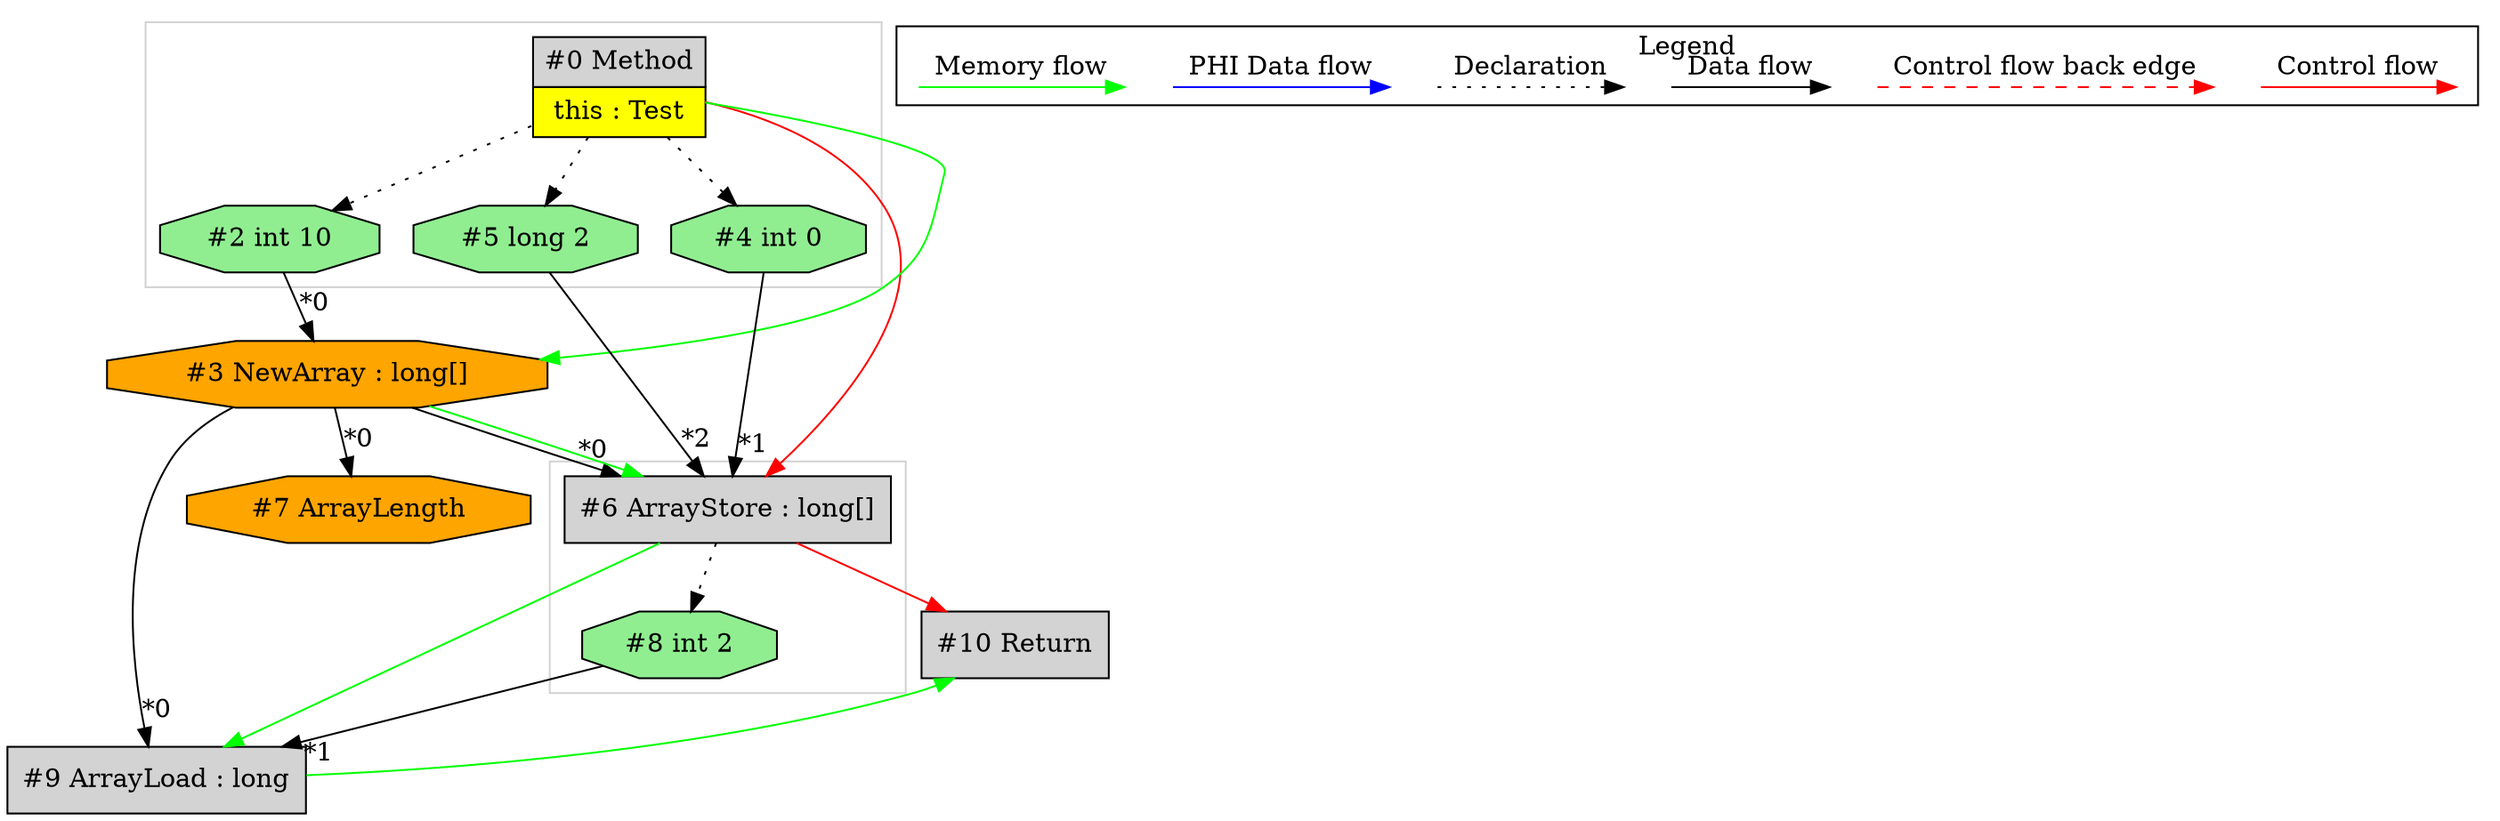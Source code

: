 digraph {
 ordering="in";
 node0[margin="0", label=<<table border="0" cellborder="1" cellspacing="0" cellpadding="5"><tr><td colspan="1">#0 Method</td></tr><tr><td port="prj1" bgcolor="yellow">this : Test</td></tr></table>>,shape=none, fillcolor=lightgrey, style=filled];
 node5[label="#5 long 2",shape=octagon, fillcolor=lightgreen, style=filled];
 node0 -> node5[style=dotted];
 node6[label="#6 ArrayStore : long[]",shape=box, fillcolor=lightgrey, style=filled];
 node3 -> node6[headlabel="*0", labeldistance=2];
 node4 -> node6[headlabel="*1", labeldistance=2];
 node5 -> node6[headlabel="*2", labeldistance=2];
 node3 -> node6[labeldistance=2, color=green, constraint=false];
 node0 -> node6[labeldistance=2, color=red, fontcolor=red];
 node3[label="#3 NewArray : long[]",shape=octagon, fillcolor=orange, style=filled];
 node2 -> node3[headlabel="*0", labeldistance=2];
 node0 -> node3[labeldistance=2, color=green, constraint=false];
 node2[label="#2 int 10",shape=octagon, fillcolor=lightgreen, style=filled];
 node0 -> node2[style=dotted];
 node9[label="#9 ArrayLoad : long",shape=box, fillcolor=lightgrey, style=filled];
 node3 -> node9[headlabel="*0", labeldistance=2];
 node8 -> node9[headlabel="*1", labeldistance=2];
 node6 -> node9[labeldistance=2, color=green, constraint=false];
 node8[label="#8 int 2",shape=octagon, fillcolor=lightgreen, style=filled];
 node6 -> node8[style=dotted];
 node10[label="#10 Return",shape=box, fillcolor=lightgrey, style=filled];
 node6 -> node10[labeldistance=2, color=red, fontcolor=red];
 node9 -> node10[labeldistance=2, color=green, constraint=false];
 node7[label="#7 ArrayLength",shape=octagon, fillcolor=orange, style=filled];
 node3 -> node7[headlabel="*0", labeldistance=2];
 node4[label="#4 int 0",shape=octagon, fillcolor=lightgreen, style=filled];
 node0 -> node4[style=dotted];
 subgraph cluster_0 {
  color=lightgray;
  node0;
  node2;
  node4;
  node5;
 }
 subgraph cluster_1 {
  color=lightgray;
  node6;
  node8;
 }
 subgraph cluster_000 {
  label = "Legend";
  node [shape=point]
  {
   rank=same;
   c0 [style = invis];
   c1 [style = invis];
   c2 [style = invis];
   c3 [style = invis];
   d0 [style = invis];
   d1 [style = invis];
   d2 [style = invis];
   d3 [style = invis];
   d4 [style = invis];
   d5 [style = invis];
   d6 [style = invis];
   d7 [style = invis];
  }
  c0 -> c1 [label="Control flow", style=solid, color=red]
  c2 -> c3 [label="Control flow back edge", style=dashed, color=red]
  d0 -> d1 [label="Data flow"]
  d2 -> d3 [label="Declaration", style=dotted]
  d4 -> d5 [label="PHI Data flow", color=blue]
  d6 -> d7 [label="Memory flow", color=green]
 }

}
